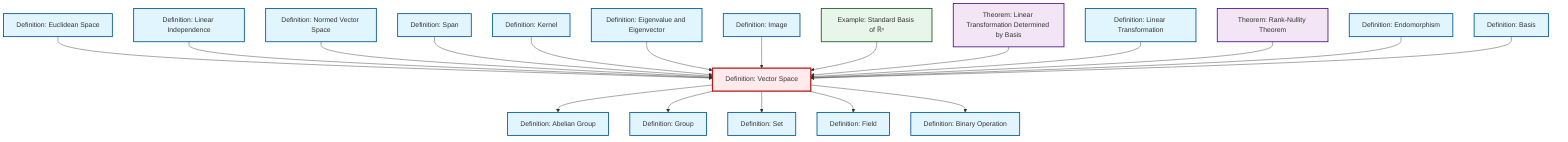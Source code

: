 graph TD
    classDef definition fill:#e1f5fe,stroke:#01579b,stroke-width:2px
    classDef theorem fill:#f3e5f5,stroke:#4a148c,stroke-width:2px
    classDef axiom fill:#fff3e0,stroke:#e65100,stroke-width:2px
    classDef example fill:#e8f5e9,stroke:#1b5e20,stroke-width:2px
    classDef current fill:#ffebee,stroke:#b71c1c,stroke-width:3px
    def-span["Definition: Span"]:::definition
    def-endomorphism["Definition: Endomorphism"]:::definition
    def-field["Definition: Field"]:::definition
    ex-standard-basis-rn["Example: Standard Basis of ℝⁿ"]:::example
    thm-linear-transformation-basis["Theorem: Linear Transformation Determined by Basis"]:::theorem
    def-euclidean-space["Definition: Euclidean Space"]:::definition
    def-set["Definition: Set"]:::definition
    def-eigenvalue-eigenvector["Definition: Eigenvalue and Eigenvector"]:::definition
    def-linear-transformation["Definition: Linear Transformation"]:::definition
    def-kernel["Definition: Kernel"]:::definition
    def-vector-space["Definition: Vector Space"]:::definition
    def-abelian-group["Definition: Abelian Group"]:::definition
    thm-rank-nullity["Theorem: Rank-Nullity Theorem"]:::theorem
    def-binary-operation["Definition: Binary Operation"]:::definition
    def-linear-independence["Definition: Linear Independence"]:::definition
    def-group["Definition: Group"]:::definition
    def-normed-vector-space["Definition: Normed Vector Space"]:::definition
    def-basis["Definition: Basis"]:::definition
    def-image["Definition: Image"]:::definition
    def-vector-space --> def-abelian-group
    def-euclidean-space --> def-vector-space
    def-linear-independence --> def-vector-space
    def-normed-vector-space --> def-vector-space
    def-span --> def-vector-space
    def-kernel --> def-vector-space
    def-eigenvalue-eigenvector --> def-vector-space
    def-image --> def-vector-space
    ex-standard-basis-rn --> def-vector-space
    def-vector-space --> def-group
    thm-linear-transformation-basis --> def-vector-space
    def-linear-transformation --> def-vector-space
    thm-rank-nullity --> def-vector-space
    def-endomorphism --> def-vector-space
    def-vector-space --> def-set
    def-vector-space --> def-field
    def-vector-space --> def-binary-operation
    def-basis --> def-vector-space
    class def-vector-space current